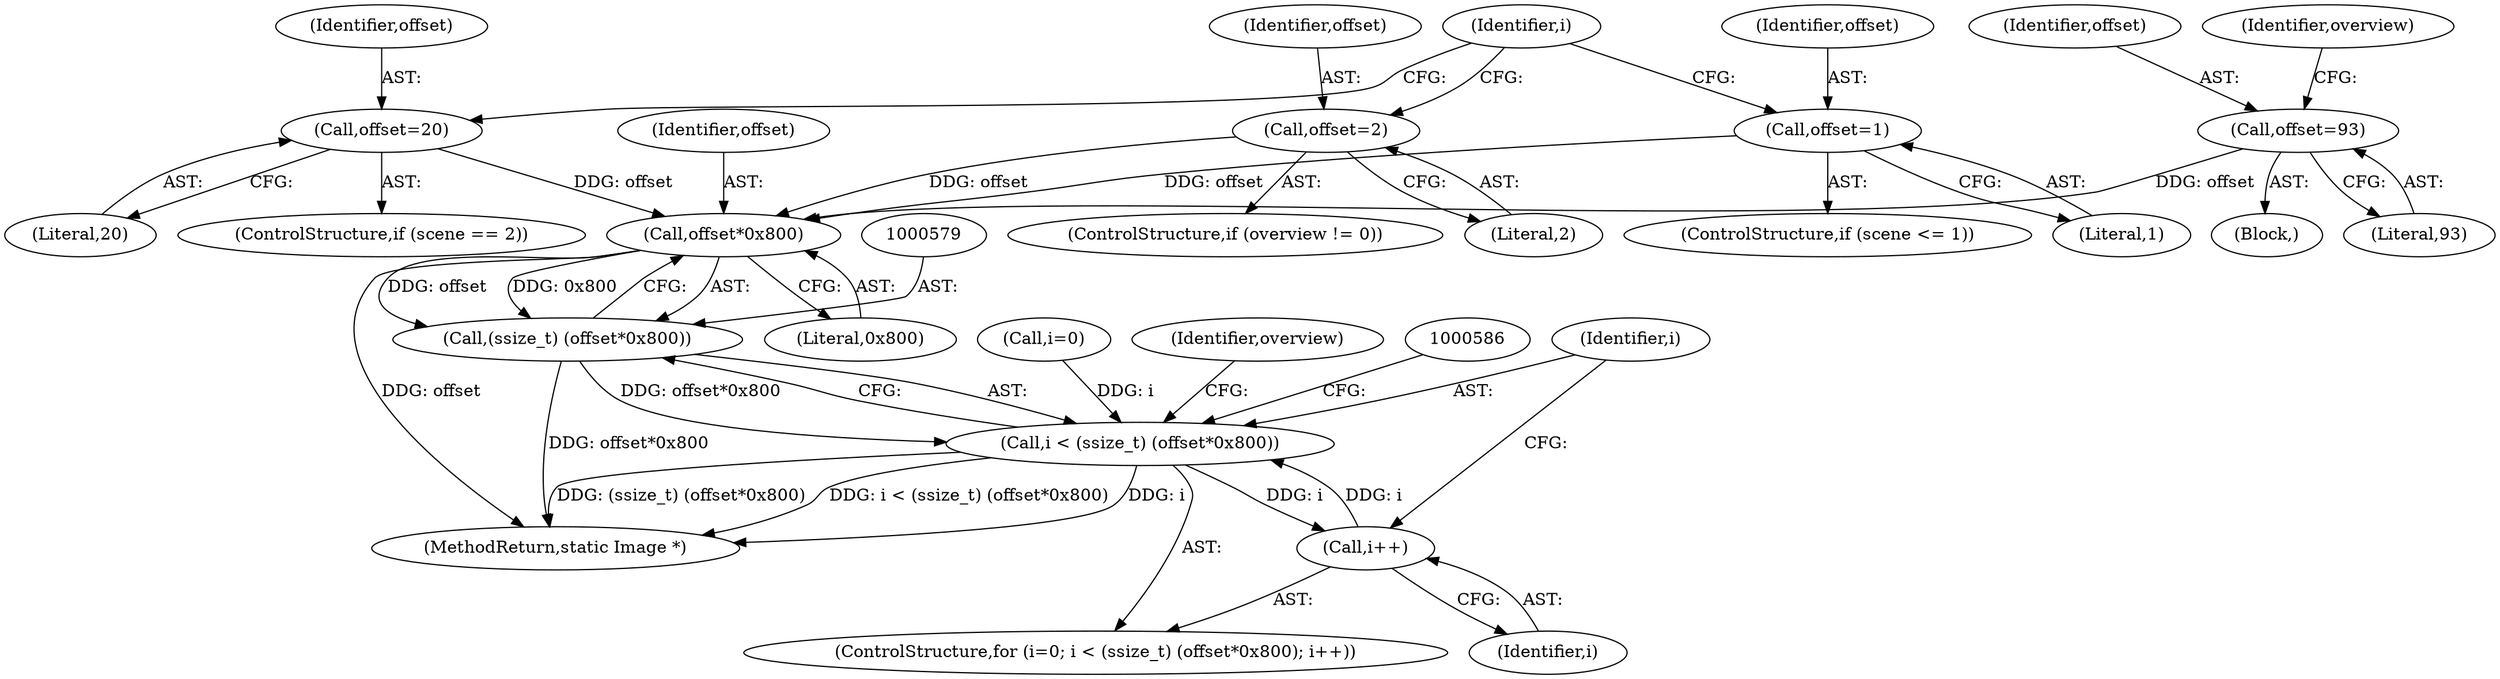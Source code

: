 digraph "0_ImageMagick_f6e9d0d9955e85bdd7540b251cd50d598dacc5e6_43@API" {
"1000580" [label="(Call,offset*0x800)"];
"1000561" [label="(Call,offset=20)"];
"1000553" [label="(Call,offset=2)"];
"1000569" [label="(Call,offset=1)"];
"1000546" [label="(Call,offset=93)"];
"1000578" [label="(Call,(ssize_t) (offset*0x800))"];
"1000576" [label="(Call,i < (ssize_t) (offset*0x800))"];
"1000583" [label="(Call,i++)"];
"1000573" [label="(Call,i=0)"];
"1000572" [label="(ControlStructure,for (i=0; i < (ssize_t) (offset*0x800); i++))"];
"1000584" [label="(Identifier,i)"];
"1000562" [label="(Identifier,offset)"];
"1000119" [label="(Block,)"];
"1000581" [label="(Identifier,offset)"];
"1000563" [label="(Literal,20)"];
"1000580" [label="(Call,offset*0x800)"];
"1000546" [label="(Call,offset=93)"];
"1000591" [label="(Identifier,overview)"];
"1000554" [label="(Identifier,offset)"];
"1000578" [label="(Call,(ssize_t) (offset*0x800))"];
"1000548" [label="(Literal,93)"];
"1000576" [label="(Call,i < (ssize_t) (offset*0x800))"];
"1000583" [label="(Call,i++)"];
"1000565" [label="(ControlStructure,if (scene <= 1))"];
"1000574" [label="(Identifier,i)"];
"1000569" [label="(Call,offset=1)"];
"1000571" [label="(Literal,1)"];
"1000570" [label="(Identifier,offset)"];
"1000582" [label="(Literal,0x800)"];
"1000555" [label="(Literal,2)"];
"1000549" [label="(ControlStructure,if (overview != 0))"];
"1000547" [label="(Identifier,offset)"];
"1000551" [label="(Identifier,overview)"];
"1000561" [label="(Call,offset=20)"];
"1000557" [label="(ControlStructure,if (scene == 2))"];
"1000553" [label="(Call,offset=2)"];
"1001481" [label="(MethodReturn,static Image *)"];
"1000577" [label="(Identifier,i)"];
"1000580" -> "1000578"  [label="AST: "];
"1000580" -> "1000582"  [label="CFG: "];
"1000581" -> "1000580"  [label="AST: "];
"1000582" -> "1000580"  [label="AST: "];
"1000578" -> "1000580"  [label="CFG: "];
"1000580" -> "1001481"  [label="DDG: offset"];
"1000580" -> "1000578"  [label="DDG: offset"];
"1000580" -> "1000578"  [label="DDG: 0x800"];
"1000561" -> "1000580"  [label="DDG: offset"];
"1000553" -> "1000580"  [label="DDG: offset"];
"1000569" -> "1000580"  [label="DDG: offset"];
"1000546" -> "1000580"  [label="DDG: offset"];
"1000561" -> "1000557"  [label="AST: "];
"1000561" -> "1000563"  [label="CFG: "];
"1000562" -> "1000561"  [label="AST: "];
"1000563" -> "1000561"  [label="AST: "];
"1000574" -> "1000561"  [label="CFG: "];
"1000553" -> "1000549"  [label="AST: "];
"1000553" -> "1000555"  [label="CFG: "];
"1000554" -> "1000553"  [label="AST: "];
"1000555" -> "1000553"  [label="AST: "];
"1000574" -> "1000553"  [label="CFG: "];
"1000569" -> "1000565"  [label="AST: "];
"1000569" -> "1000571"  [label="CFG: "];
"1000570" -> "1000569"  [label="AST: "];
"1000571" -> "1000569"  [label="AST: "];
"1000574" -> "1000569"  [label="CFG: "];
"1000546" -> "1000119"  [label="AST: "];
"1000546" -> "1000548"  [label="CFG: "];
"1000547" -> "1000546"  [label="AST: "];
"1000548" -> "1000546"  [label="AST: "];
"1000551" -> "1000546"  [label="CFG: "];
"1000578" -> "1000576"  [label="AST: "];
"1000579" -> "1000578"  [label="AST: "];
"1000576" -> "1000578"  [label="CFG: "];
"1000578" -> "1001481"  [label="DDG: offset*0x800"];
"1000578" -> "1000576"  [label="DDG: offset*0x800"];
"1000576" -> "1000572"  [label="AST: "];
"1000577" -> "1000576"  [label="AST: "];
"1000586" -> "1000576"  [label="CFG: "];
"1000591" -> "1000576"  [label="CFG: "];
"1000576" -> "1001481"  [label="DDG: i"];
"1000576" -> "1001481"  [label="DDG: (ssize_t) (offset*0x800)"];
"1000576" -> "1001481"  [label="DDG: i < (ssize_t) (offset*0x800)"];
"1000583" -> "1000576"  [label="DDG: i"];
"1000573" -> "1000576"  [label="DDG: i"];
"1000576" -> "1000583"  [label="DDG: i"];
"1000583" -> "1000572"  [label="AST: "];
"1000583" -> "1000584"  [label="CFG: "];
"1000584" -> "1000583"  [label="AST: "];
"1000577" -> "1000583"  [label="CFG: "];
}
